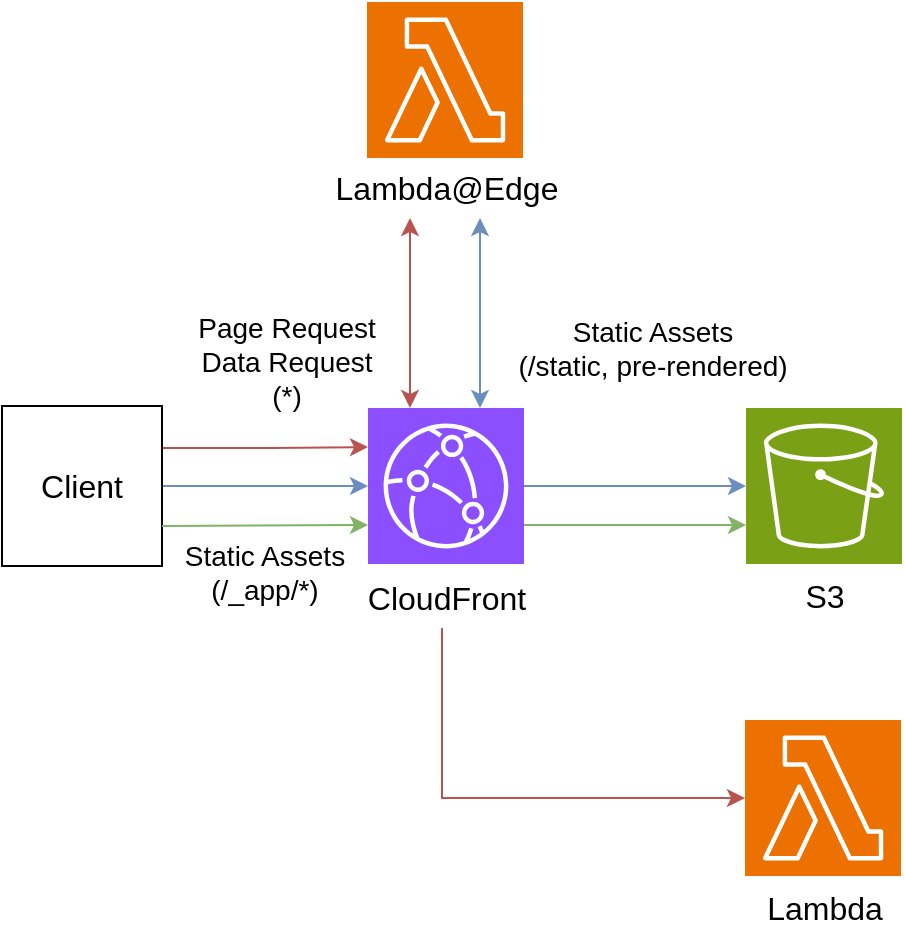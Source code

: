<mxfile version="21.7.5" type="device">
  <diagram name="Page-1" id="7dq5iBuF4NVI_BzGUCOx">
    <mxGraphModel dx="1195" dy="1006" grid="0" gridSize="10" guides="1" tooltips="1" connect="1" arrows="1" fold="1" page="0" pageScale="1" pageWidth="850" pageHeight="1100" math="0" shadow="0">
      <root>
        <mxCell id="0" />
        <mxCell id="1" parent="0" />
        <mxCell id="9miko9YmAMsTaBrA5f3_-5" style="edgeStyle=orthogonalEdgeStyle;rounded=0;orthogonalLoop=1;jettySize=auto;html=1;fillColor=#f8cecc;strokeColor=#b85450;entryX=0;entryY=0.25;entryDx=0;entryDy=0;entryPerimeter=0;exitX=1;exitY=0.25;exitDx=0;exitDy=0;" parent="1" edge="1" target="lpgDaRIYxFEtYe-A6Hpc-1" source="9miko9YmAMsTaBrA5f3_-4">
          <mxGeometry relative="1" as="geometry">
            <Array as="points">
              <mxPoint x="33" y="-85" />
              <mxPoint x="88" y="-85" />
            </Array>
            <mxPoint x="93.5" y="-153.02" as="targetPoint" />
            <mxPoint x="-29" y="-153.02" as="sourcePoint" />
          </mxGeometry>
        </mxCell>
        <mxCell id="9miko9YmAMsTaBrA5f3_-11" value="Page Request&lt;br style=&quot;font-size: 14px;&quot;&gt;Data Request&lt;br&gt;(*)" style="edgeLabel;html=1;align=center;verticalAlign=middle;resizable=0;points=[];fontSize=14;" parent="9miko9YmAMsTaBrA5f3_-5" vertex="1" connectable="0">
          <mxGeometry x="-0.253" y="-1" relative="1" as="geometry">
            <mxPoint x="24" y="-44" as="offset" />
          </mxGeometry>
        </mxCell>
        <mxCell id="9miko9YmAMsTaBrA5f3_-8" style="edgeStyle=orthogonalEdgeStyle;rounded=0;orthogonalLoop=1;jettySize=auto;html=1;fillColor=#dae8fc;strokeColor=#6c8ebf;entryX=0;entryY=0.5;entryDx=0;entryDy=0;entryPerimeter=0;exitX=1;exitY=0.5;exitDx=0;exitDy=0;exitPerimeter=0;" parent="1" edge="1" target="9miko9YmAMsTaBrA5f3_-6" source="lpgDaRIYxFEtYe-A6Hpc-1">
          <mxGeometry relative="1" as="geometry">
            <Array as="points">
              <mxPoint x="263" y="-66" />
              <mxPoint x="263" y="-66" />
            </Array>
            <mxPoint x="-30" y="-221" as="sourcePoint" />
            <mxPoint x="94.5" y="-221" as="targetPoint" />
          </mxGeometry>
        </mxCell>
        <mxCell id="9miko9YmAMsTaBrA5f3_-10" value="Static Assets&lt;br&gt;(/static, pre-rendered)" style="edgeLabel;html=1;align=center;verticalAlign=middle;resizable=0;points=[];fontSize=14;" parent="9miko9YmAMsTaBrA5f3_-8" vertex="1" connectable="0">
          <mxGeometry x="-0.323" y="-2" relative="1" as="geometry">
            <mxPoint x="26" y="-71" as="offset" />
          </mxGeometry>
        </mxCell>
        <mxCell id="q8UiP1E4GkmoTODe-Jvb-5" style="edgeStyle=orthogonalEdgeStyle;rounded=0;orthogonalLoop=1;jettySize=auto;html=1;fillColor=#dae8fc;strokeColor=#6c8ebf;" parent="1" edge="1" target="lpgDaRIYxFEtYe-A6Hpc-1" source="9miko9YmAMsTaBrA5f3_-4">
          <mxGeometry relative="1" as="geometry">
            <mxPoint x="32.5" y="-51" as="sourcePoint" />
            <mxPoint x="135.5" y="-51" as="targetPoint" />
          </mxGeometry>
        </mxCell>
        <mxCell id="9miko9YmAMsTaBrA5f3_-4" value="Client" style="whiteSpace=wrap;html=1;fontSize=16;" parent="1" vertex="1">
          <mxGeometry x="-47" y="-106" width="80" height="80" as="geometry" />
        </mxCell>
        <mxCell id="9miko9YmAMsTaBrA5f3_-6" value="" style="sketch=0;points=[[0,0,0],[0.25,0,0],[0.5,0,0],[0.75,0,0],[1,0,0],[0,1,0],[0.25,1,0],[0.5,1,0],[0.75,1,0],[1,1,0],[0,0.25,0],[0,0.5,0],[0,0.75,0],[1,0.25,0],[1,0.5,0],[1,0.75,0]];outlineConnect=0;fontColor=#232F3E;fillColor=#7AA116;strokeColor=#ffffff;dashed=0;verticalLabelPosition=bottom;verticalAlign=top;align=center;html=1;fontSize=12;fontStyle=0;aspect=fixed;shape=mxgraph.aws4.resourceIcon;resIcon=mxgraph.aws4.s3;" parent="1" vertex="1">
          <mxGeometry x="325" y="-105" width="78" height="78" as="geometry" />
        </mxCell>
        <mxCell id="9miko9YmAMsTaBrA5f3_-7" value="S3" style="text;html=1;align=center;verticalAlign=middle;resizable=0;points=[];autosize=1;strokeColor=none;fillColor=none;fontSize=16;" parent="1" vertex="1">
          <mxGeometry x="345" y="-27" width="38" height="31" as="geometry" />
        </mxCell>
        <mxCell id="q8UiP1E4GkmoTODe-Jvb-4" style="edgeStyle=orthogonalEdgeStyle;rounded=0;orthogonalLoop=1;jettySize=auto;html=1;fillColor=#f8cecc;strokeColor=#b85450;startArrow=classic;startFill=1;" parent="1" edge="1">
          <mxGeometry relative="1" as="geometry">
            <mxPoint x="157" y="-105" as="sourcePoint" />
            <mxPoint x="157" y="-200" as="targetPoint" />
          </mxGeometry>
        </mxCell>
        <mxCell id="2aSfoSNIMOnVBy7oixIh-6" style="edgeStyle=orthogonalEdgeStyle;rounded=0;orthogonalLoop=1;jettySize=auto;html=1;exitX=1;exitY=0.75;exitDx=0;exitDy=0;exitPerimeter=0;entryX=0;entryY=0.75;entryDx=0;entryDy=0;entryPerimeter=0;fillColor=#d5e8d4;strokeColor=#82b366;" edge="1" parent="1" source="lpgDaRIYxFEtYe-A6Hpc-1" target="9miko9YmAMsTaBrA5f3_-6">
          <mxGeometry relative="1" as="geometry" />
        </mxCell>
        <mxCell id="2aSfoSNIMOnVBy7oixIh-8" style="edgeStyle=orthogonalEdgeStyle;rounded=0;orthogonalLoop=1;jettySize=auto;html=1;fillColor=#dae8fc;strokeColor=#6c8ebf;startArrow=classic;startFill=1;" edge="1" parent="1">
          <mxGeometry relative="1" as="geometry">
            <mxPoint x="192" y="-105" as="sourcePoint" />
            <mxPoint x="192" y="-200" as="targetPoint" />
          </mxGeometry>
        </mxCell>
        <mxCell id="lpgDaRIYxFEtYe-A6Hpc-1" value="" style="sketch=0;points=[[0,0,0],[0.25,0,0],[0.5,0,0],[0.75,0,0],[1,0,0],[0,1,0],[0.25,1,0],[0.5,1,0],[0.75,1,0],[1,1,0],[0,0.25,0],[0,0.5,0],[0,0.75,0],[1,0.25,0],[1,0.5,0],[1,0.75,0]];outlineConnect=0;fontColor=#232F3E;fillColor=#8C4FFF;strokeColor=#ffffff;dashed=0;verticalLabelPosition=bottom;verticalAlign=top;align=center;html=1;fontSize=12;fontStyle=0;aspect=fixed;shape=mxgraph.aws4.resourceIcon;resIcon=mxgraph.aws4.cloudfront;" parent="1" vertex="1">
          <mxGeometry x="136" y="-105" width="78" height="78" as="geometry" />
        </mxCell>
        <mxCell id="2aSfoSNIMOnVBy7oixIh-12" style="edgeStyle=orthogonalEdgeStyle;rounded=0;orthogonalLoop=1;jettySize=auto;html=1;entryX=0;entryY=0.5;entryDx=0;entryDy=0;entryPerimeter=0;fillColor=#f8cecc;strokeColor=#b85450;" edge="1" parent="1" source="lpgDaRIYxFEtYe-A6Hpc-2" target="2aSfoSNIMOnVBy7oixIh-10">
          <mxGeometry relative="1" as="geometry">
            <Array as="points">
              <mxPoint x="173" y="90" />
            </Array>
          </mxGeometry>
        </mxCell>
        <mxCell id="lpgDaRIYxFEtYe-A6Hpc-2" value="CloudFront" style="text;html=1;align=center;verticalAlign=middle;resizable=0;points=[];autosize=1;strokeColor=none;fillColor=none;fontSize=16;" parent="1" vertex="1">
          <mxGeometry x="126.5" y="-26" width="97" height="31" as="geometry" />
        </mxCell>
        <mxCell id="lpgDaRIYxFEtYe-A6Hpc-7" value="" style="sketch=0;points=[[0,0,0],[0.25,0,0],[0.5,0,0],[0.75,0,0],[1,0,0],[0,1,0],[0.25,1,0],[0.5,1,0],[0.75,1,0],[1,1,0],[0,0.25,0],[0,0.5,0],[0,0.75,0],[1,0.25,0],[1,0.5,0],[1,0.75,0]];outlineConnect=0;fontColor=#232F3E;fillColor=#ED7100;strokeColor=#ffffff;dashed=0;verticalLabelPosition=bottom;verticalAlign=top;align=center;html=1;fontSize=12;fontStyle=0;aspect=fixed;shape=mxgraph.aws4.resourceIcon;resIcon=mxgraph.aws4.lambda;" parent="1" vertex="1">
          <mxGeometry x="135.5" y="-308" width="78" height="78" as="geometry" />
        </mxCell>
        <mxCell id="lpgDaRIYxFEtYe-A6Hpc-8" value="Lambda@Edge" style="text;html=1;align=center;verticalAlign=middle;resizable=0;points=[];autosize=1;strokeColor=none;fillColor=none;fontSize=16;" parent="1" vertex="1">
          <mxGeometry x="110.5" y="-231" width="129" height="31" as="geometry" />
        </mxCell>
        <mxCell id="2aSfoSNIMOnVBy7oixIh-1" style="edgeStyle=orthogonalEdgeStyle;rounded=0;orthogonalLoop=1;jettySize=auto;html=1;fillColor=#d5e8d4;strokeColor=#82b366;entryX=0;entryY=0.75;entryDx=0;entryDy=0;entryPerimeter=0;exitX=1;exitY=0.75;exitDx=0;exitDy=0;" edge="1" parent="1" source="9miko9YmAMsTaBrA5f3_-4" target="lpgDaRIYxFEtYe-A6Hpc-1">
          <mxGeometry relative="1" as="geometry">
            <Array as="points">
              <mxPoint x="136" y="-46" />
            </Array>
            <mxPoint x="-30" y="-280" as="sourcePoint" />
            <mxPoint x="94.5" y="-280" as="targetPoint" />
          </mxGeometry>
        </mxCell>
        <mxCell id="2aSfoSNIMOnVBy7oixIh-2" value="Static Assets&lt;br&gt;(/_app/*)" style="edgeLabel;html=1;align=center;verticalAlign=middle;resizable=0;points=[];fontSize=14;" vertex="1" connectable="0" parent="2aSfoSNIMOnVBy7oixIh-1">
          <mxGeometry x="-0.323" y="-2" relative="1" as="geometry">
            <mxPoint x="16" y="21" as="offset" />
          </mxGeometry>
        </mxCell>
        <mxCell id="2aSfoSNIMOnVBy7oixIh-10" value="" style="sketch=0;points=[[0,0,0],[0.25,0,0],[0.5,0,0],[0.75,0,0],[1,0,0],[0,1,0],[0.25,1,0],[0.5,1,0],[0.75,1,0],[1,1,0],[0,0.25,0],[0,0.5,0],[0,0.75,0],[1,0.25,0],[1,0.5,0],[1,0.75,0]];outlineConnect=0;fontColor=#232F3E;fillColor=#ED7100;strokeColor=#ffffff;dashed=0;verticalLabelPosition=bottom;verticalAlign=top;align=center;html=1;fontSize=12;fontStyle=0;aspect=fixed;shape=mxgraph.aws4.resourceIcon;resIcon=mxgraph.aws4.lambda;" vertex="1" parent="1">
          <mxGeometry x="324.5" y="51" width="78" height="78" as="geometry" />
        </mxCell>
        <mxCell id="2aSfoSNIMOnVBy7oixIh-11" value="Lambda" style="text;html=1;align=center;verticalAlign=middle;resizable=0;points=[];autosize=1;strokeColor=none;fillColor=none;fontSize=16;" vertex="1" parent="1">
          <mxGeometry x="325.5" y="129" width="76" height="31" as="geometry" />
        </mxCell>
      </root>
    </mxGraphModel>
  </diagram>
</mxfile>
